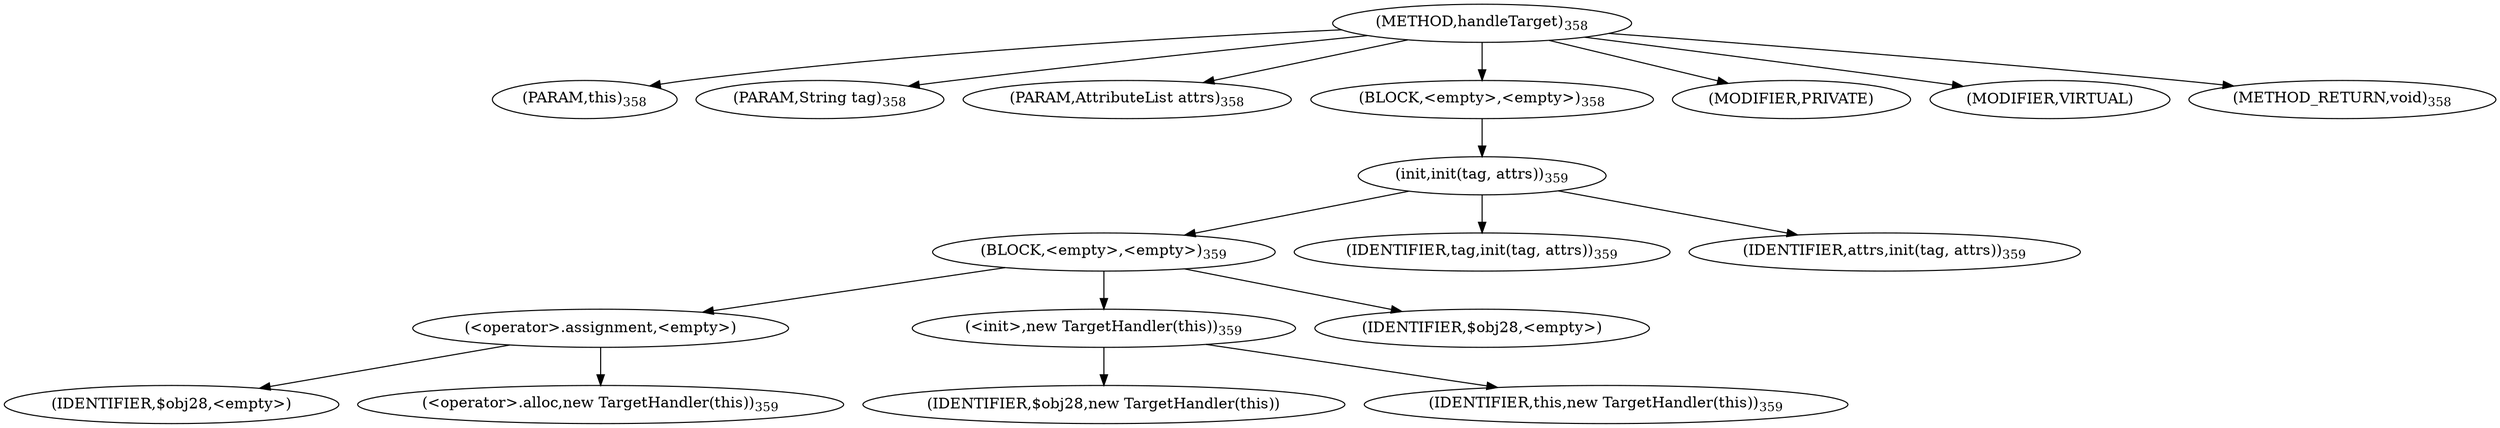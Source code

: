 digraph "handleTarget" {  
"1079" [label = <(METHOD,handleTarget)<SUB>358</SUB>> ]
"49" [label = <(PARAM,this)<SUB>358</SUB>> ]
"1080" [label = <(PARAM,String tag)<SUB>358</SUB>> ]
"1081" [label = <(PARAM,AttributeList attrs)<SUB>358</SUB>> ]
"1082" [label = <(BLOCK,&lt;empty&gt;,&lt;empty&gt;)<SUB>358</SUB>> ]
"1083" [label = <(init,init(tag, attrs))<SUB>359</SUB>> ]
"1084" [label = <(BLOCK,&lt;empty&gt;,&lt;empty&gt;)<SUB>359</SUB>> ]
"1085" [label = <(&lt;operator&gt;.assignment,&lt;empty&gt;)> ]
"1086" [label = <(IDENTIFIER,$obj28,&lt;empty&gt;)> ]
"1087" [label = <(&lt;operator&gt;.alloc,new TargetHandler(this))<SUB>359</SUB>> ]
"1088" [label = <(&lt;init&gt;,new TargetHandler(this))<SUB>359</SUB>> ]
"1089" [label = <(IDENTIFIER,$obj28,new TargetHandler(this))> ]
"48" [label = <(IDENTIFIER,this,new TargetHandler(this))<SUB>359</SUB>> ]
"1090" [label = <(IDENTIFIER,$obj28,&lt;empty&gt;)> ]
"1091" [label = <(IDENTIFIER,tag,init(tag, attrs))<SUB>359</SUB>> ]
"1092" [label = <(IDENTIFIER,attrs,init(tag, attrs))<SUB>359</SUB>> ]
"1093" [label = <(MODIFIER,PRIVATE)> ]
"1094" [label = <(MODIFIER,VIRTUAL)> ]
"1095" [label = <(METHOD_RETURN,void)<SUB>358</SUB>> ]
  "1079" -> "49" 
  "1079" -> "1080" 
  "1079" -> "1081" 
  "1079" -> "1082" 
  "1079" -> "1093" 
  "1079" -> "1094" 
  "1079" -> "1095" 
  "1082" -> "1083" 
  "1083" -> "1084" 
  "1083" -> "1091" 
  "1083" -> "1092" 
  "1084" -> "1085" 
  "1084" -> "1088" 
  "1084" -> "1090" 
  "1085" -> "1086" 
  "1085" -> "1087" 
  "1088" -> "1089" 
  "1088" -> "48" 
}
